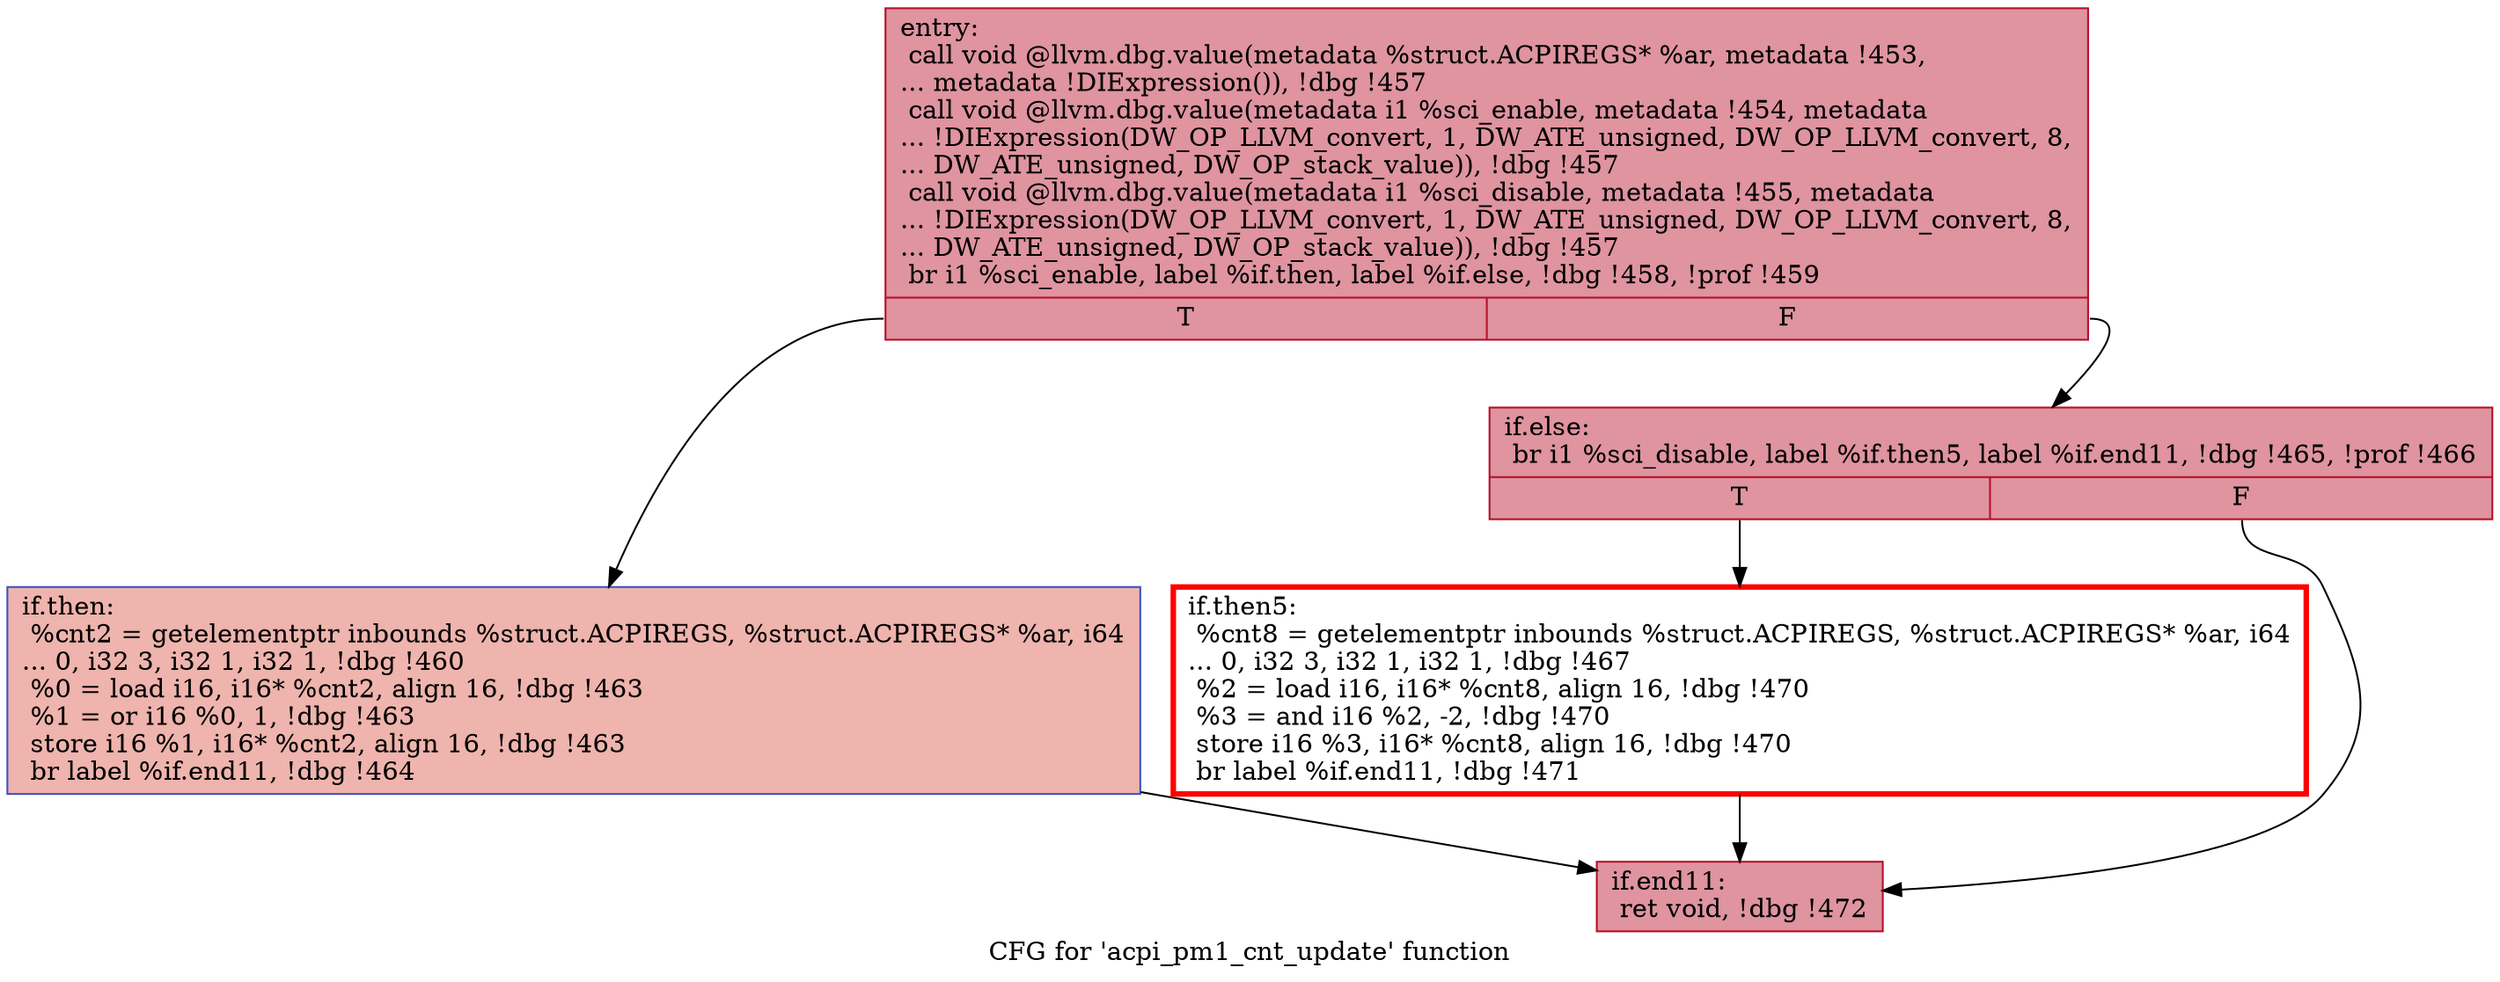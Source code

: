 digraph "CFG for 'acpi_pm1_cnt_update' function" {
	label="CFG for 'acpi_pm1_cnt_update' function";

	Node0x561dc782f8c0 [shape=record,color="#b70d28ff", style=filled, fillcolor="#b70d2870",label="{entry:\l  call void @llvm.dbg.value(metadata %struct.ACPIREGS* %ar, metadata !453,\l... metadata !DIExpression()), !dbg !457\l  call void @llvm.dbg.value(metadata i1 %sci_enable, metadata !454, metadata\l... !DIExpression(DW_OP_LLVM_convert, 1, DW_ATE_unsigned, DW_OP_LLVM_convert, 8,\l... DW_ATE_unsigned, DW_OP_stack_value)), !dbg !457\l  call void @llvm.dbg.value(metadata i1 %sci_disable, metadata !455, metadata\l... !DIExpression(DW_OP_LLVM_convert, 1, DW_ATE_unsigned, DW_OP_LLVM_convert, 8,\l... DW_ATE_unsigned, DW_OP_stack_value)), !dbg !457\l  br i1 %sci_enable, label %if.then, label %if.else, !dbg !458, !prof !459\l|{<s0>T|<s1>F}}"];
	Node0x561dc782f8c0:s0 -> Node0x561dc7832550;
	Node0x561dc782f8c0:s1 -> Node0x561dc78325f0;
	Node0x561dc7832550 [shape=record,color="#3d50c3ff", style=filled, fillcolor="#d8564670",label="{if.then:                                          \l  %cnt2 = getelementptr inbounds %struct.ACPIREGS, %struct.ACPIREGS* %ar, i64\l... 0, i32 3, i32 1, i32 1, !dbg !460\l  %0 = load i16, i16* %cnt2, align 16, !dbg !463\l  %1 = or i16 %0, 1, !dbg !463\l  store i16 %1, i16* %cnt2, align 16, !dbg !463\l  br label %if.end11, !dbg !464\l}"];
	Node0x561dc7832550 -> Node0x561dc78325a0;
	Node0x561dc78325f0 [shape=record,color="#b70d28ff", style=filled, fillcolor="#b70d2870",label="{if.else:                                          \l  br i1 %sci_disable, label %if.then5, label %if.end11, !dbg !465, !prof !466\l|{<s0>T|<s1>F}}"];
	Node0x561dc78325f0:s0 -> Node0x561dc78331f0;
	Node0x561dc78325f0:s1 -> Node0x561dc78325a0;
	Node0x561dc78331f0 [shape=record,penwidth=3.0, color="red",label="{if.then5:                                         \l  %cnt8 = getelementptr inbounds %struct.ACPIREGS, %struct.ACPIREGS* %ar, i64\l... 0, i32 3, i32 1, i32 1, !dbg !467\l  %2 = load i16, i16* %cnt8, align 16, !dbg !470\l  %3 = and i16 %2, -2, !dbg !470\l  store i16 %3, i16* %cnt8, align 16, !dbg !470\l  br label %if.end11, !dbg !471\l}"];
	Node0x561dc78331f0 -> Node0x561dc78325a0;
	Node0x561dc78325a0 [shape=record,color="#b70d28ff", style=filled, fillcolor="#b70d2870",label="{if.end11:                                         \l  ret void, !dbg !472\l}"];
}
